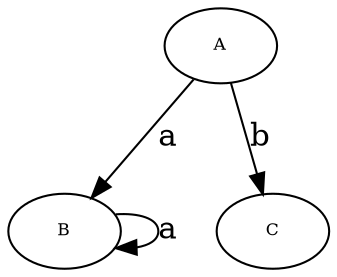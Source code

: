 digraph RGL__DirectedAdjacencyGraph {
    A [
        fontsize = 8,
        label = A
    ]

    B [
        fontsize = 8,
        label = B
    ]

    C [
        fontsize = 8,
        label = C
    ]

    A -> B [
        fontsize = 15,
        label = a
    ]

    A -> C [
        fontsize = 15,
        label = b
    ]

    B -> B [
        fontsize = 15,
        label = a
    ]
}
